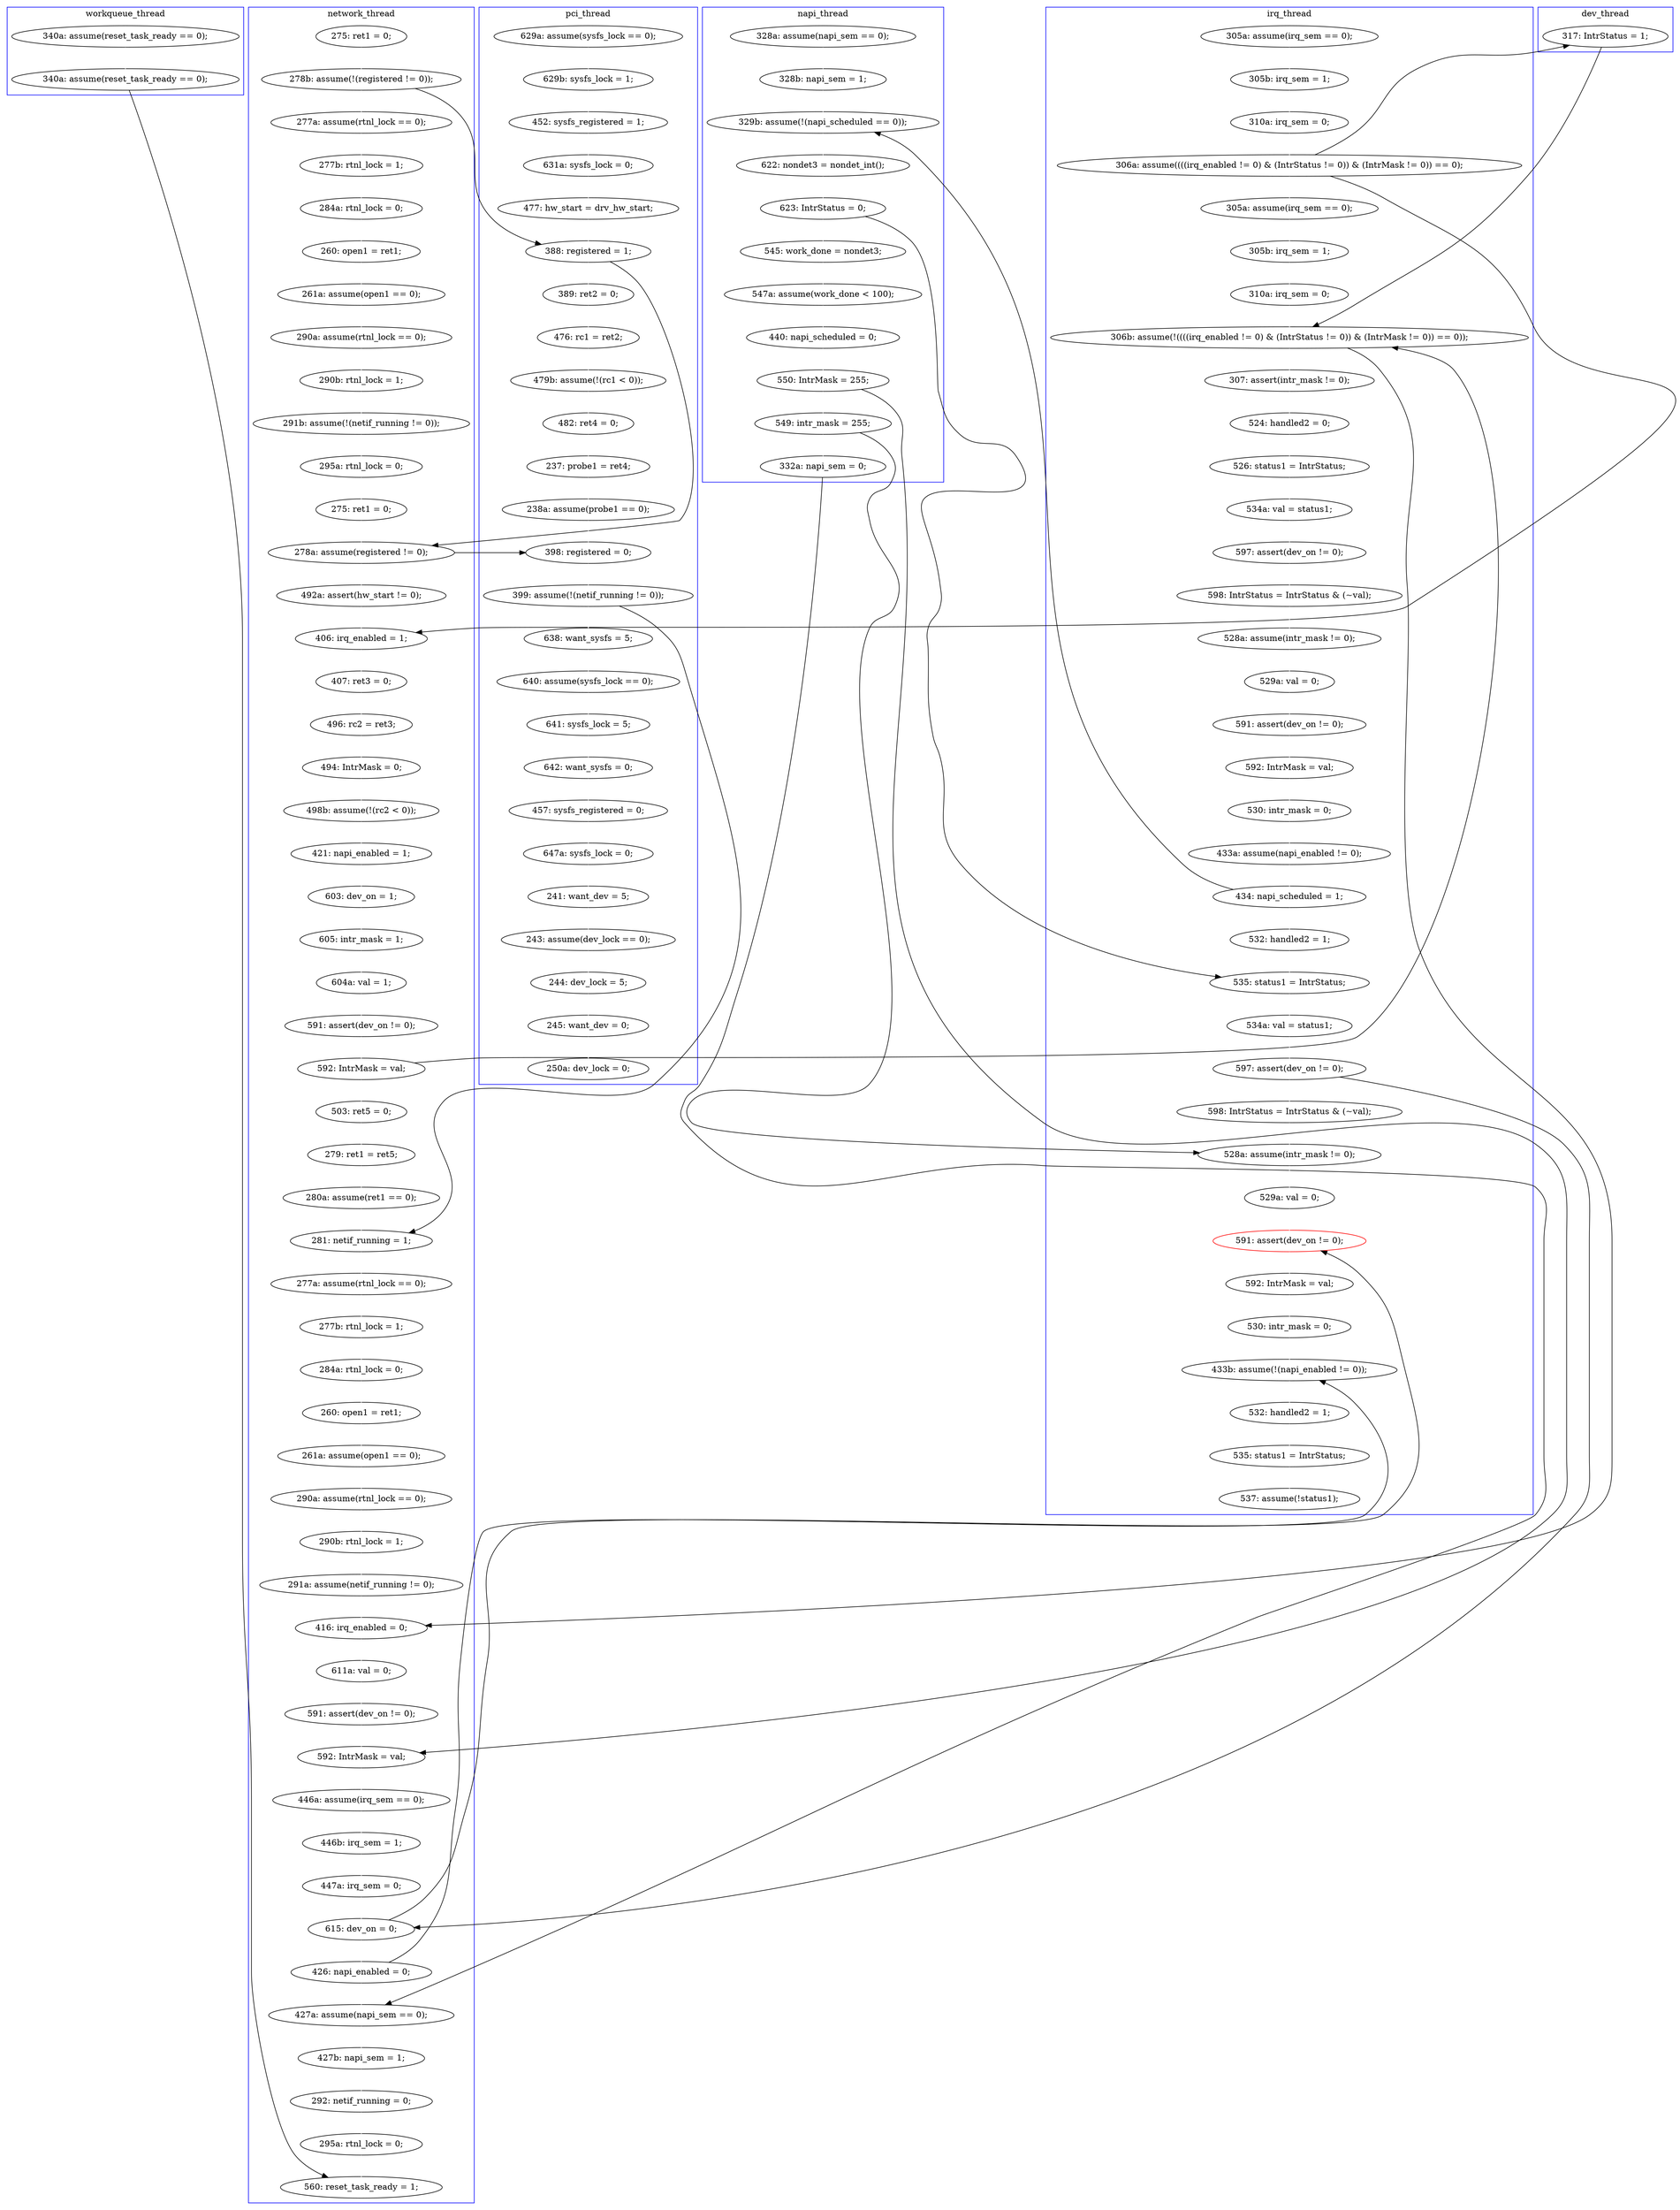 digraph Counterexample {
	204 -> 205 [color = white, style = solid]
	189 -> 191 [color = white, style = solid]
	155 -> 165 [color = white, style = solid]
	300 -> 311 [color = white, style = solid]
	29 -> 85 [color = black, style = solid, constraint = false]
	205 -> 206 [color = white, style = solid]
	85 -> 99 [color = black, style = solid, constraint = false]
	87 -> 97 [color = white, style = solid]
	305 -> 310 [color = white, style = solid]
	167 -> 168 [color = white, style = solid]
	119 -> 132 [color = white, style = solid]
	154 -> 155 [color = white, style = solid]
	247 -> 248 [color = white, style = solid]
	263 -> 264 [color = white, style = solid]
	133 -> 134 [color = white, style = solid]
	197 -> 204 [color = white, style = solid]
	205 -> 225 [color = black, style = solid, constraint = false]
	128 -> 131 [color = white, style = solid]
	167 -> 243 [color = black, style = solid, constraint = false]
	36 -> 154 [color = white, style = solid]
	269 -> 271 [color = white, style = solid]
	152 -> 153 [color = black, style = solid, constraint = false]
	164 -> 235 [color = white, style = solid]
	188 -> 189 [color = white, style = solid]
	27 -> 29 [color = white, style = solid]
	284 -> 285 [color = white, style = solid]
	73 -> 75 [color = white, style = solid]
	318 -> 319 [color = white, style = solid]
	173 -> 174 [color = white, style = solid]
	127 -> 128 [color = white, style = solid]
	72 -> 73 [color = white, style = solid]
	174 -> 176 [color = white, style = solid]
	136 -> 137 [color = white, style = solid]
	219 -> 292 [color = black, style = solid, constraint = false]
	229 -> 230 [color = white, style = solid]
	209 -> 212 [color = white, style = solid]
	141 -> 144 [color = white, style = solid]
	206 -> 209 [color = white, style = solid]
	214 -> 264 [color = black, style = solid, constraint = false]
	34 -> 36 [color = white, style = solid]
	281 -> 287 [color = black, style = solid, constraint = false]
	272 -> 276 [color = white, style = solid]
	75 -> 87 [color = white, style = solid]
	131 -> 149 [color = white, style = solid]
	112 -> 114 [color = white, style = solid]
	257 -> 287 [color = white, style = solid]
	196 -> 224 [color = white, style = solid]
	250 -> 254 [color = white, style = solid]
	281 -> 290 [color = white, style = solid]
	249 -> 250 [color = white, style = solid]
	66 -> 69 [color = white, style = solid]
	268 -> 269 [color = white, style = solid]
	293 -> 298 [color = white, style = solid]
	99 -> 104 [color = white, style = solid]
	233 -> 257 [color = white, style = solid]
	64 -> 65 [color = white, style = solid]
	140 -> 141 [color = white, style = solid]
	224 -> 225 [color = white, style = solid]
	215 -> 219 [color = white, style = solid]
	317 -> 318 [color = white, style = solid]
	292 -> 293 [color = white, style = solid]
	55 -> 58 [color = white, style = solid]
	165 -> 167 [color = white, style = solid]
	180 -> 197 [color = white, style = solid]
	153 -> 156 [color = white, style = solid]
	179 -> 180 [color = white, style = solid]
	236 -> 238 [color = white, style = solid]
	288 -> 305 [color = white, style = solid]
	196 -> 197 [color = black, style = solid, constraint = false]
	161 -> 164 [color = white, style = solid]
	254 -> 272 [color = white, style = solid]
	235 -> 236 [color = white, style = solid]
	110 -> 111 [color = white, style = solid]
	215 -> 233 [color = black, style = solid, constraint = false]
	149 -> 152 [color = white, style = solid]
	111 -> 112 [color = white, style = solid]
	152 -> 247 [color = white, style = solid]
	168 -> 173 [color = white, style = solid]
	105 -> 311 [color = black, style = solid, constraint = false]
	97 -> 99 [color = white, style = solid]
	160 -> 161 [color = white, style = solid]
	63 -> 64 [color = white, style = solid]
	248 -> 249 [color = white, style = solid]
	137 -> 167 [color = black, style = solid, constraint = false]
	44 -> 105 [color = white, style = solid]
	150 -> 167 [color = black, style = solid, constraint = false]
	60 -> 62 [color = white, style = solid]
	182 -> 185 [color = white, style = solid]
	85 -> 86 [color = white, style = solid]
	32 -> 33 [color = white, style = solid]
	195 -> 196 [color = white, style = solid]
	191 -> 195 [color = white, style = solid]
	104 -> 110 [color = white, style = solid]
	286 -> 295 [color = white, style = solid]
	123 -> 126 [color = white, style = solid]
	116 -> 119 [color = white, style = solid]
	65 -> 66 [color = white, style = solid]
	290 -> 292 [color = white, style = solid]
	99 -> 149 [color = black, style = solid, constraint = false]
	144 -> 153 [color = white, style = solid]
	54 -> 55 [color = white, style = solid]
	227 -> 229 [color = white, style = solid]
	176 -> 178 [color = white, style = solid]
	137 -> 140 [color = white, style = solid]
	156 -> 157 [color = white, style = solid]
	243 -> 261 [color = white, style = solid]
	230 -> 233 [color = white, style = solid]
	132 -> 133 [color = white, style = solid]
	238 -> 243 [color = white, style = solid]
	114 -> 116 [color = white, style = solid]
	62 -> 85 [color = white, style = solid]
	69 -> 72 [color = white, style = solid]
	285 -> 286 [color = white, style = solid]
	225 -> 227 [color = white, style = solid]
	36 -> 110 [color = black, style = solid, constraint = false]
	126 -> 127 [color = white, style = solid]
	229 -> 281 [color = black, style = solid, constraint = false]
	157 -> 160 [color = white, style = solid]
	134 -> 136 [color = white, style = solid]
	178 -> 182 [color = white, style = solid]
	261 -> 263 [color = white, style = solid]
	185 -> 186 [color = white, style = solid]
	298 -> 300 [color = white, style = solid]
	36 -> 150 [color = black, style = solid, constraint = false]
	186 -> 188 [color = white, style = solid]
	212 -> 214 [color = white, style = solid]
	264 -> 268 [color = white, style = solid]
	29 -> 63 [color = white, style = solid]
	58 -> 60 [color = white, style = solid]
	271 -> 281 [color = white, style = solid]
	276 -> 284 [color = white, style = solid]
	86 -> 123 [color = white, style = solid]
	310 -> 317 [color = white, style = solid]
	214 -> 215 [color = white, style = solid]
	33 -> 34 [color = white, style = solid]
	290 -> 310 [color = black, style = solid, constraint = false]
	287 -> 288 [color = white, style = solid]
	subgraph cluster7 {
		label = dev_thread
		color = blue
		150  [label = "317: IntrStatus = 1;"]
	}
	subgraph cluster5 {
		label = workqueue_thread
		color = blue
		44  [label = "340a: assume(reset_task_ready == 0);"]
		105  [label = "340a: assume(reset_task_ready == 0);"]
	}
	subgraph cluster4 {
		label = napi_thread
		color = blue
		209  [label = "547a: assume(work_done < 100);"]
		219  [label = "332a: napi_sem = 0;"]
		215  [label = "549: intr_mask = 255;"]
		197  [label = "329b: assume(!(napi_scheduled == 0));"]
		212  [label = "440: napi_scheduled = 0;"]
		204  [label = "622: nondet3 = nondet_int();"]
		180  [label = "328b: napi_sem = 1;"]
		205  [label = "623: IntrStatus = 0;"]
		179  [label = "328a: assume(napi_sem == 0);"]
		206  [label = "545: work_done = nondet3;"]
		214  [label = "550: IntrMask = 255;"]
	}
	subgraph cluster3 {
		label = irq_thread
		color = blue
		36  [label = "306a: assume((((irq_enabled != 0) & (IntrStatus != 0)) & (IntrMask != 0)) == 0);"]
		288  [label = "592: IntrMask = val;"]
		230  [label = "598: IntrStatus = IntrStatus & (~val);"]
		188  [label = "591: assert(dev_on != 0);"]
		310  [label = "433b: assume(!(napi_enabled != 0));"]
		174  [label = "526: status1 = IntrStatus;"]
		155  [label = "305b: irq_sem = 1;"]
		178  [label = "597: assert(dev_on != 0);"]
		318  [label = "535: status1 = IntrStatus;"]
		305  [label = "530: intr_mask = 0;"]
		189  [label = "592: IntrMask = val;"]
		182  [label = "598: IntrStatus = IntrStatus & (~val);"]
		34  [label = "310a: irq_sem = 0;"]
		229  [label = "597: assert(dev_on != 0);"]
		176  [label = "534a: val = status1;"]
		173  [label = "524: handled2 = 0;"]
		227  [label = "534a: val = status1;"]
		287  [label = "591: assert(dev_on != 0);", color = red]
		224  [label = "532: handled2 = 1;"]
		33  [label = "305b: irq_sem = 1;"]
		165  [label = "310a: irq_sem = 0;"]
		168  [label = "307: assert(intr_mask != 0);"]
		185  [label = "528a: assume(intr_mask != 0);"]
		196  [label = "434: napi_scheduled = 1;"]
		195  [label = "433a: assume(napi_enabled != 0);"]
		319  [label = "537: assume(!status1);"]
		154  [label = "305a: assume(irq_sem == 0);"]
		186  [label = "529a: val = 0;"]
		32  [label = "305a: assume(irq_sem == 0);"]
		317  [label = "532: handled2 = 1;"]
		167  [label = "306b: assume(!((((irq_enabled != 0) & (IntrStatus != 0)) & (IntrMask != 0)) == 0));"]
		225  [label = "535: status1 = IntrStatus;"]
		257  [label = "529a: val = 0;"]
		233  [label = "528a: assume(intr_mask != 0);"]
		191  [label = "530: intr_mask = 0;"]
	}
	subgraph cluster1 {
		label = pci_thread
		color = blue
		272  [label = "647a: sysfs_lock = 0;"]
		286  [label = "245: want_dev = 0;"]
		85  [label = "388: registered = 1;"]
		149  [label = "398: registered = 0;"]
		247  [label = "638: want_sysfs = 5;"]
		126  [label = "479b: assume(!(rc1 < 0));"]
		55  [label = "629b: sysfs_lock = 1;"]
		249  [label = "641: sysfs_lock = 5;"]
		60  [label = "631a: sysfs_lock = 0;"]
		58  [label = "452: sysfs_registered = 1;"]
		54  [label = "629a: assume(sysfs_lock == 0);"]
		152  [label = "399: assume(!(netif_running != 0));"]
		276  [label = "241: want_dev = 5;"]
		62  [label = "477: hw_start = drv_hw_start;"]
		295  [label = "250a: dev_lock = 0;"]
		127  [label = "482: ret4 = 0;"]
		254  [label = "457: sysfs_registered = 0;"]
		284  [label = "243: assume(dev_lock == 0);"]
		123  [label = "476: rc1 = ret2;"]
		285  [label = "244: dev_lock = 5;"]
		128  [label = "237: probe1 = ret4;"]
		131  [label = "238a: assume(probe1 == 0);"]
		250  [label = "642: want_sysfs = 0;"]
		248  [label = "640: assume(sysfs_lock == 0);"]
		86  [label = "389: ret2 = 0;"]
	}
	subgraph cluster2 {
		label = network_thread
		color = blue
		114  [label = "494: IntrMask = 0;"]
		133  [label = "605: intr_mask = 1;"]
		311  [label = "560: reset_task_ready = 1;"]
		75  [label = "291b: assume(!(netif_running != 0));"]
		264  [label = "592: IntrMask = val;"]
		261  [label = "611a: val = 0;"]
		136  [label = "591: assert(dev_on != 0);"]
		156  [label = "277a: assume(rtnl_lock == 0);"]
		160  [label = "284a: rtnl_lock = 0;"]
		104  [label = "492a: assert(hw_start != 0);"]
		293  [label = "427b: napi_sem = 1;"]
		290  [label = "426: napi_enabled = 0;"]
		144  [label = "280a: assume(ret1 == 0);"]
		271  [label = "447a: irq_sem = 0;"]
		269  [label = "446b: irq_sem = 1;"]
		27  [label = "275: ret1 = 0;"]
		292  [label = "427a: assume(napi_sem == 0);"]
		238  [label = "291a: assume(netif_running != 0);"]
		97  [label = "275: ret1 = 0;"]
		99  [label = "278a: assume(registered != 0);"]
		263  [label = "591: assert(dev_on != 0);"]
		300  [label = "295a: rtnl_lock = 0;"]
		116  [label = "498b: assume(!(rc2 < 0));"]
		161  [label = "260: open1 = ret1;"]
		298  [label = "292: netif_running = 0;"]
		157  [label = "277b: rtnl_lock = 1;"]
		64  [label = "277b: rtnl_lock = 1;"]
		73  [label = "290b: rtnl_lock = 1;"]
		235  [label = "290a: assume(rtnl_lock == 0);"]
		141  [label = "279: ret1 = ret5;"]
		112  [label = "496: rc2 = ret3;"]
		137  [label = "592: IntrMask = val;"]
		66  [label = "260: open1 = ret1;"]
		29  [label = "278b: assume(!(registered != 0));"]
		69  [label = "261a: assume(open1 == 0);"]
		164  [label = "261a: assume(open1 == 0);"]
		132  [label = "603: dev_on = 1;"]
		72  [label = "290a: assume(rtnl_lock == 0);"]
		153  [label = "281: netif_running = 1;"]
		65  [label = "284a: rtnl_lock = 0;"]
		236  [label = "290b: rtnl_lock = 1;"]
		63  [label = "277a: assume(rtnl_lock == 0);"]
		268  [label = "446a: assume(irq_sem == 0);"]
		87  [label = "295a: rtnl_lock = 0;"]
		134  [label = "604a: val = 1;"]
		119  [label = "421: napi_enabled = 1;"]
		110  [label = "406: irq_enabled = 1;"]
		111  [label = "407: ret3 = 0;"]
		281  [label = "615: dev_on = 0;"]
		243  [label = "416: irq_enabled = 0;"]
		140  [label = "503: ret5 = 0;"]
	}
}